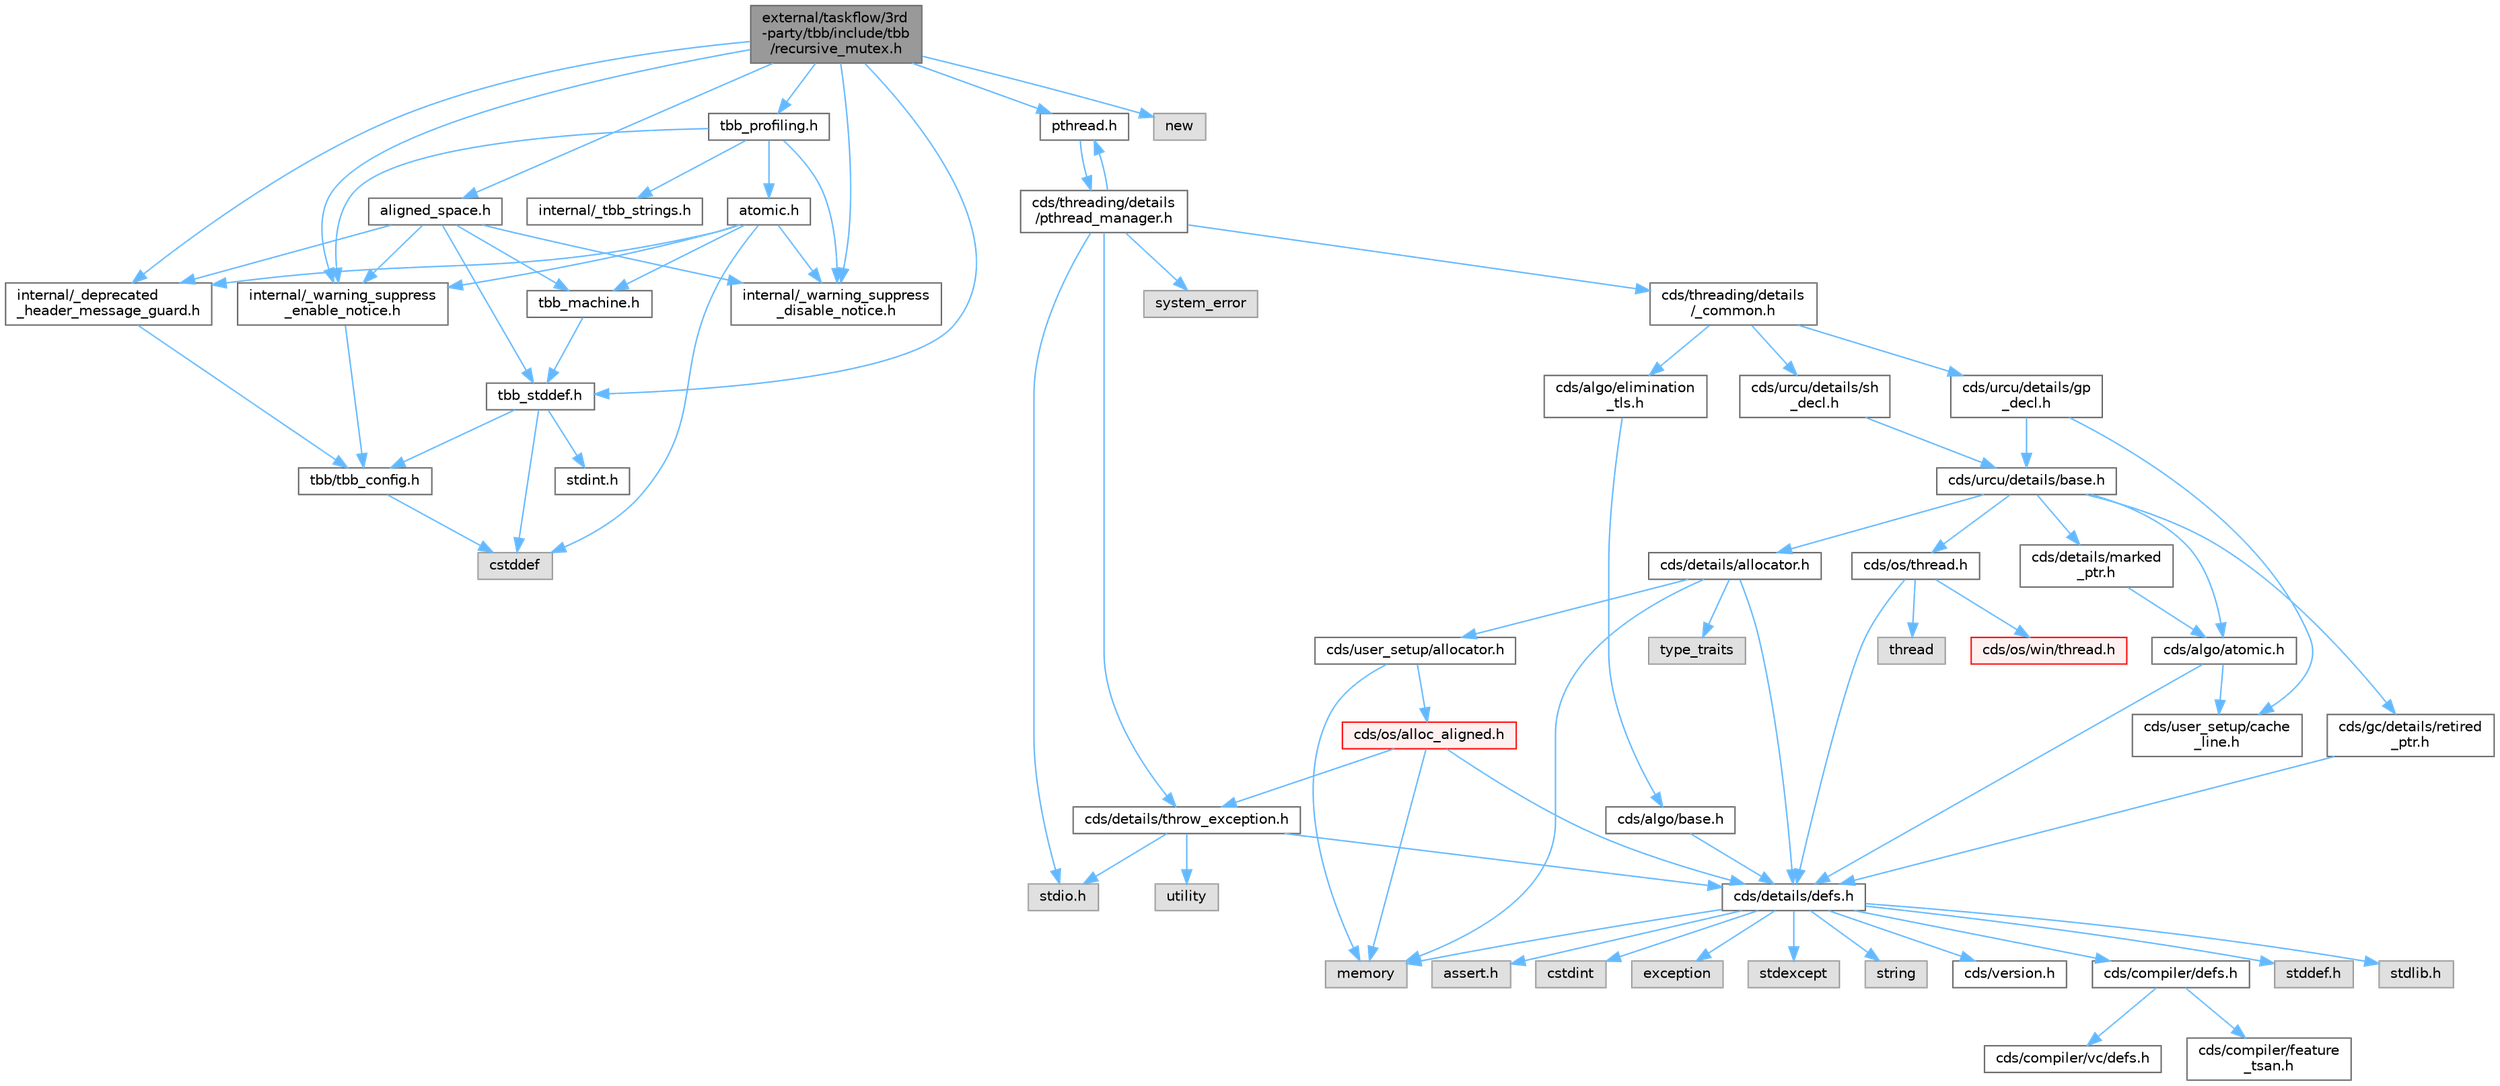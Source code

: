 digraph "external/taskflow/3rd-party/tbb/include/tbb/recursive_mutex.h"
{
 // LATEX_PDF_SIZE
  bgcolor="transparent";
  edge [fontname=Helvetica,fontsize=10,labelfontname=Helvetica,labelfontsize=10];
  node [fontname=Helvetica,fontsize=10,shape=box,height=0.2,width=0.4];
  Node1 [id="Node000001",label="external/taskflow/3rd\l-party/tbb/include/tbb\l/recursive_mutex.h",height=0.2,width=0.4,color="gray40", fillcolor="grey60", style="filled", fontcolor="black",tooltip=" "];
  Node1 -> Node2 [id="edge80_Node000001_Node000002",color="steelblue1",style="solid",tooltip=" "];
  Node2 [id="Node000002",label="internal/_deprecated\l_header_message_guard.h",height=0.2,width=0.4,color="grey40", fillcolor="white", style="filled",URL="$__deprecated__header__message__guard_8h.html",tooltip=" "];
  Node2 -> Node3 [id="edge81_Node000002_Node000003",color="steelblue1",style="solid",tooltip=" "];
  Node3 [id="Node000003",label="tbb/tbb_config.h",height=0.2,width=0.4,color="grey40", fillcolor="white", style="filled",URL="$tbb__config_8h.html",tooltip=" "];
  Node3 -> Node4 [id="edge82_Node000003_Node000004",color="steelblue1",style="solid",tooltip=" "];
  Node4 [id="Node000004",label="cstddef",height=0.2,width=0.4,color="grey60", fillcolor="#E0E0E0", style="filled",tooltip=" "];
  Node1 -> Node5 [id="edge83_Node000001_Node000005",color="steelblue1",style="solid",tooltip=" "];
  Node5 [id="Node000005",label="internal/_warning_suppress\l_enable_notice.h",height=0.2,width=0.4,color="grey40", fillcolor="white", style="filled",URL="$__warning__suppress__enable__notice_8h.html",tooltip=" "];
  Node5 -> Node3 [id="edge84_Node000005_Node000003",color="steelblue1",style="solid",tooltip=" "];
  Node1 -> Node6 [id="edge85_Node000001_Node000006",color="steelblue1",style="solid",tooltip=" "];
  Node6 [id="Node000006",label="pthread.h",height=0.2,width=0.4,color="grey40", fillcolor="white", style="filled",URL="$pthread_8h.html",tooltip=" "];
  Node6 -> Node7 [id="edge86_Node000006_Node000007",color="steelblue1",style="solid",tooltip=" "];
  Node7 [id="Node000007",label="cds/threading/details\l/pthread_manager.h",height=0.2,width=0.4,color="grey40", fillcolor="white", style="filled",URL="$pthread__manager_8h.html",tooltip=" "];
  Node7 -> Node8 [id="edge87_Node000007_Node000008",color="steelblue1",style="solid",tooltip=" "];
  Node8 [id="Node000008",label="system_error",height=0.2,width=0.4,color="grey60", fillcolor="#E0E0E0", style="filled",tooltip=" "];
  Node7 -> Node9 [id="edge88_Node000007_Node000009",color="steelblue1",style="solid",tooltip=" "];
  Node9 [id="Node000009",label="stdio.h",height=0.2,width=0.4,color="grey60", fillcolor="#E0E0E0", style="filled",tooltip=" "];
  Node7 -> Node6 [id="edge89_Node000007_Node000006",color="steelblue1",style="solid",tooltip=" "];
  Node7 -> Node10 [id="edge90_Node000007_Node000010",color="steelblue1",style="solid",tooltip=" "];
  Node10 [id="Node000010",label="cds/threading/details\l/_common.h",height=0.2,width=0.4,color="grey40", fillcolor="white", style="filled",URL="$__common_8h.html",tooltip=" "];
  Node10 -> Node11 [id="edge91_Node000010_Node000011",color="steelblue1",style="solid",tooltip=" "];
  Node11 [id="Node000011",label="cds/urcu/details/gp\l_decl.h",height=0.2,width=0.4,color="grey40", fillcolor="white", style="filled",URL="$gp__decl_8h.html",tooltip=" "];
  Node11 -> Node12 [id="edge92_Node000011_Node000012",color="steelblue1",style="solid",tooltip=" "];
  Node12 [id="Node000012",label="cds/urcu/details/base.h",height=0.2,width=0.4,color="grey40", fillcolor="white", style="filled",URL="$external_2libcds_2cds_2urcu_2details_2base_8h.html",tooltip=" "];
  Node12 -> Node13 [id="edge93_Node000012_Node000013",color="steelblue1",style="solid",tooltip=" "];
  Node13 [id="Node000013",label="cds/algo/atomic.h",height=0.2,width=0.4,color="grey40", fillcolor="white", style="filled",URL="$external_2libcds_2cds_2algo_2atomic_8h.html",tooltip=" "];
  Node13 -> Node14 [id="edge94_Node000013_Node000014",color="steelblue1",style="solid",tooltip=" "];
  Node14 [id="Node000014",label="cds/details/defs.h",height=0.2,width=0.4,color="grey40", fillcolor="white", style="filled",URL="$details_2defs_8h.html",tooltip=" "];
  Node14 -> Node15 [id="edge95_Node000014_Node000015",color="steelblue1",style="solid",tooltip=" "];
  Node15 [id="Node000015",label="stddef.h",height=0.2,width=0.4,color="grey60", fillcolor="#E0E0E0", style="filled",tooltip=" "];
  Node14 -> Node16 [id="edge96_Node000014_Node000016",color="steelblue1",style="solid",tooltip=" "];
  Node16 [id="Node000016",label="stdlib.h",height=0.2,width=0.4,color="grey60", fillcolor="#E0E0E0", style="filled",tooltip=" "];
  Node14 -> Node17 [id="edge97_Node000014_Node000017",color="steelblue1",style="solid",tooltip=" "];
  Node17 [id="Node000017",label="assert.h",height=0.2,width=0.4,color="grey60", fillcolor="#E0E0E0", style="filled",tooltip=" "];
  Node14 -> Node18 [id="edge98_Node000014_Node000018",color="steelblue1",style="solid",tooltip=" "];
  Node18 [id="Node000018",label="cstdint",height=0.2,width=0.4,color="grey60", fillcolor="#E0E0E0", style="filled",tooltip=" "];
  Node14 -> Node19 [id="edge99_Node000014_Node000019",color="steelblue1",style="solid",tooltip=" "];
  Node19 [id="Node000019",label="exception",height=0.2,width=0.4,color="grey60", fillcolor="#E0E0E0", style="filled",tooltip=" "];
  Node14 -> Node20 [id="edge100_Node000014_Node000020",color="steelblue1",style="solid",tooltip=" "];
  Node20 [id="Node000020",label="stdexcept",height=0.2,width=0.4,color="grey60", fillcolor="#E0E0E0", style="filled",tooltip=" "];
  Node14 -> Node21 [id="edge101_Node000014_Node000021",color="steelblue1",style="solid",tooltip=" "];
  Node21 [id="Node000021",label="string",height=0.2,width=0.4,color="grey60", fillcolor="#E0E0E0", style="filled",tooltip=" "];
  Node14 -> Node22 [id="edge102_Node000014_Node000022",color="steelblue1",style="solid",tooltip=" "];
  Node22 [id="Node000022",label="memory",height=0.2,width=0.4,color="grey60", fillcolor="#E0E0E0", style="filled",tooltip=" "];
  Node14 -> Node23 [id="edge103_Node000014_Node000023",color="steelblue1",style="solid",tooltip=" "];
  Node23 [id="Node000023",label="cds/version.h",height=0.2,width=0.4,color="grey40", fillcolor="white", style="filled",URL="$external_2libcds_2cds_2version_8h.html",tooltip=" "];
  Node14 -> Node24 [id="edge104_Node000014_Node000024",color="steelblue1",style="solid",tooltip=" "];
  Node24 [id="Node000024",label="cds/compiler/defs.h",height=0.2,width=0.4,color="grey40", fillcolor="white", style="filled",URL="$compiler_2defs_8h.html",tooltip=" "];
  Node24 -> Node25 [id="edge105_Node000024_Node000025",color="steelblue1",style="solid",tooltip=" "];
  Node25 [id="Node000025",label="cds/compiler/vc/defs.h",height=0.2,width=0.4,color="grey40", fillcolor="white", style="filled",URL="$compiler_2vc_2defs_8h.html",tooltip=" "];
  Node24 -> Node26 [id="edge106_Node000024_Node000026",color="steelblue1",style="solid",tooltip=" "];
  Node26 [id="Node000026",label="cds/compiler/feature\l_tsan.h",height=0.2,width=0.4,color="grey40", fillcolor="white", style="filled",URL="$feature__tsan_8h.html",tooltip=" "];
  Node13 -> Node27 [id="edge107_Node000013_Node000027",color="steelblue1",style="solid",tooltip=" "];
  Node27 [id="Node000027",label="cds/user_setup/cache\l_line.h",height=0.2,width=0.4,color="grey40", fillcolor="white", style="filled",URL="$cache__line_8h.html",tooltip="Cache-line size definition"];
  Node12 -> Node28 [id="edge108_Node000012_Node000028",color="steelblue1",style="solid",tooltip=" "];
  Node28 [id="Node000028",label="cds/gc/details/retired\l_ptr.h",height=0.2,width=0.4,color="grey40", fillcolor="white", style="filled",URL="$retired__ptr_8h.html",tooltip=" "];
  Node28 -> Node14 [id="edge109_Node000028_Node000014",color="steelblue1",style="solid",tooltip=" "];
  Node12 -> Node29 [id="edge110_Node000012_Node000029",color="steelblue1",style="solid",tooltip=" "];
  Node29 [id="Node000029",label="cds/details/allocator.h",height=0.2,width=0.4,color="grey40", fillcolor="white", style="filled",URL="$external_2libcds_2cds_2details_2allocator_8h.html",tooltip=" "];
  Node29 -> Node30 [id="edge111_Node000029_Node000030",color="steelblue1",style="solid",tooltip=" "];
  Node30 [id="Node000030",label="type_traits",height=0.2,width=0.4,color="grey60", fillcolor="#E0E0E0", style="filled",tooltip=" "];
  Node29 -> Node22 [id="edge112_Node000029_Node000022",color="steelblue1",style="solid",tooltip=" "];
  Node29 -> Node14 [id="edge113_Node000029_Node000014",color="steelblue1",style="solid",tooltip=" "];
  Node29 -> Node31 [id="edge114_Node000029_Node000031",color="steelblue1",style="solid",tooltip=" "];
  Node31 [id="Node000031",label="cds/user_setup/allocator.h",height=0.2,width=0.4,color="grey40", fillcolor="white", style="filled",URL="$external_2libcds_2cds_2user__setup_2allocator_8h.html",tooltip="Default implementation of allocator classes."];
  Node31 -> Node22 [id="edge115_Node000031_Node000022",color="steelblue1",style="solid",tooltip=" "];
  Node31 -> Node32 [id="edge116_Node000031_Node000032",color="steelblue1",style="solid",tooltip=" "];
  Node32 [id="Node000032",label="cds/os/alloc_aligned.h",height=0.2,width=0.4,color="red", fillcolor="#FFF0F0", style="filled",URL="$alloc__aligned_8h.html",tooltip=" "];
  Node32 -> Node14 [id="edge117_Node000032_Node000014",color="steelblue1",style="solid",tooltip=" "];
  Node32 -> Node22 [id="edge118_Node000032_Node000022",color="steelblue1",style="solid",tooltip=" "];
  Node32 -> Node44 [id="edge119_Node000032_Node000044",color="steelblue1",style="solid",tooltip=" "];
  Node44 [id="Node000044",label="cds/details/throw_exception.h",height=0.2,width=0.4,color="grey40", fillcolor="white", style="filled",URL="$throw__exception_8h.html",tooltip=" "];
  Node44 -> Node14 [id="edge120_Node000044_Node000014",color="steelblue1",style="solid",tooltip=" "];
  Node44 -> Node9 [id="edge121_Node000044_Node000009",color="steelblue1",style="solid",tooltip=" "];
  Node44 -> Node45 [id="edge122_Node000044_Node000045",color="steelblue1",style="solid",tooltip=" "];
  Node45 [id="Node000045",label="utility",height=0.2,width=0.4,color="grey60", fillcolor="#E0E0E0", style="filled",tooltip=" "];
  Node12 -> Node46 [id="edge123_Node000012_Node000046",color="steelblue1",style="solid",tooltip=" "];
  Node46 [id="Node000046",label="cds/os/thread.h",height=0.2,width=0.4,color="grey40", fillcolor="white", style="filled",URL="$cds_2os_2thread_8h.html",tooltip=" "];
  Node46 -> Node41 [id="edge124_Node000046_Node000041",color="steelblue1",style="solid",tooltip=" "];
  Node41 [id="Node000041",label="thread",height=0.2,width=0.4,color="grey60", fillcolor="#E0E0E0", style="filled",tooltip=" "];
  Node46 -> Node14 [id="edge125_Node000046_Node000014",color="steelblue1",style="solid",tooltip=" "];
  Node46 -> Node47 [id="edge126_Node000046_Node000047",color="steelblue1",style="solid",tooltip=" "];
  Node47 [id="Node000047",label="cds/os/win/thread.h",height=0.2,width=0.4,color="red", fillcolor="#FFF0F0", style="filled",URL="$cds_2os_2win_2thread_8h.html",tooltip=" "];
  Node12 -> Node49 [id="edge127_Node000012_Node000049",color="steelblue1",style="solid",tooltip=" "];
  Node49 [id="Node000049",label="cds/details/marked\l_ptr.h",height=0.2,width=0.4,color="grey40", fillcolor="white", style="filled",URL="$marked__ptr_8h.html",tooltip=" "];
  Node49 -> Node13 [id="edge128_Node000049_Node000013",color="steelblue1",style="solid",tooltip=" "];
  Node11 -> Node27 [id="edge129_Node000011_Node000027",color="steelblue1",style="solid",tooltip=" "];
  Node10 -> Node50 [id="edge130_Node000010_Node000050",color="steelblue1",style="solid",tooltip=" "];
  Node50 [id="Node000050",label="cds/urcu/details/sh\l_decl.h",height=0.2,width=0.4,color="grey40", fillcolor="white", style="filled",URL="$sh__decl_8h.html",tooltip=" "];
  Node50 -> Node12 [id="edge131_Node000050_Node000012",color="steelblue1",style="solid",tooltip=" "];
  Node10 -> Node51 [id="edge132_Node000010_Node000051",color="steelblue1",style="solid",tooltip=" "];
  Node51 [id="Node000051",label="cds/algo/elimination\l_tls.h",height=0.2,width=0.4,color="grey40", fillcolor="white", style="filled",URL="$elimination__tls_8h.html",tooltip=" "];
  Node51 -> Node52 [id="edge133_Node000051_Node000052",color="steelblue1",style="solid",tooltip=" "];
  Node52 [id="Node000052",label="cds/algo/base.h",height=0.2,width=0.4,color="grey40", fillcolor="white", style="filled",URL="$external_2libcds_2cds_2algo_2base_8h.html",tooltip=" "];
  Node52 -> Node14 [id="edge134_Node000052_Node000014",color="steelblue1",style="solid",tooltip=" "];
  Node7 -> Node44 [id="edge135_Node000007_Node000044",color="steelblue1",style="solid",tooltip=" "];
  Node1 -> Node53 [id="edge136_Node000001_Node000053",color="steelblue1",style="solid",tooltip=" "];
  Node53 [id="Node000053",label="new",height=0.2,width=0.4,color="grey60", fillcolor="#E0E0E0", style="filled",tooltip=" "];
  Node1 -> Node54 [id="edge137_Node000001_Node000054",color="steelblue1",style="solid",tooltip=" "];
  Node54 [id="Node000054",label="aligned_space.h",height=0.2,width=0.4,color="grey40", fillcolor="white", style="filled",URL="$aligned__space_8h.html",tooltip=" "];
  Node54 -> Node2 [id="edge138_Node000054_Node000002",color="steelblue1",style="solid",tooltip=" "];
  Node54 -> Node5 [id="edge139_Node000054_Node000005",color="steelblue1",style="solid",tooltip=" "];
  Node54 -> Node55 [id="edge140_Node000054_Node000055",color="steelblue1",style="solid",tooltip=" "];
  Node55 [id="Node000055",label="tbb_stddef.h",height=0.2,width=0.4,color="grey40", fillcolor="white", style="filled",URL="$tbb__stddef_8h.html",tooltip=" "];
  Node55 -> Node3 [id="edge141_Node000055_Node000003",color="steelblue1",style="solid",tooltip=" "];
  Node55 -> Node4 [id="edge142_Node000055_Node000004",color="steelblue1",style="solid",tooltip=" "];
  Node55 -> Node56 [id="edge143_Node000055_Node000056",color="steelblue1",style="solid",tooltip=" "];
  Node56 [id="Node000056",label="stdint.h",height=0.2,width=0.4,color="grey40", fillcolor="white", style="filled",URL="$stdint_8h.html",tooltip=" "];
  Node54 -> Node57 [id="edge144_Node000054_Node000057",color="steelblue1",style="solid",tooltip=" "];
  Node57 [id="Node000057",label="tbb_machine.h",height=0.2,width=0.4,color="grey40", fillcolor="white", style="filled",URL="$tbb__machine_8h.html",tooltip=" "];
  Node57 -> Node55 [id="edge145_Node000057_Node000055",color="steelblue1",style="solid",tooltip=" "];
  Node54 -> Node58 [id="edge146_Node000054_Node000058",color="steelblue1",style="solid",tooltip=" "];
  Node58 [id="Node000058",label="internal/_warning_suppress\l_disable_notice.h",height=0.2,width=0.4,color="grey40", fillcolor="white", style="filled",URL="$__warning__suppress__disable__notice_8h.html",tooltip=" "];
  Node1 -> Node55 [id="edge147_Node000001_Node000055",color="steelblue1",style="solid",tooltip=" "];
  Node1 -> Node59 [id="edge148_Node000001_Node000059",color="steelblue1",style="solid",tooltip=" "];
  Node59 [id="Node000059",label="tbb_profiling.h",height=0.2,width=0.4,color="grey40", fillcolor="white", style="filled",URL="$tbb__profiling_8h.html",tooltip=" "];
  Node59 -> Node5 [id="edge149_Node000059_Node000005",color="steelblue1",style="solid",tooltip=" "];
  Node59 -> Node60 [id="edge150_Node000059_Node000060",color="steelblue1",style="solid",tooltip=" "];
  Node60 [id="Node000060",label="internal/_tbb_strings.h",height=0.2,width=0.4,color="grey40", fillcolor="white", style="filled",URL="$__tbb__strings_8h.html",tooltip=" "];
  Node59 -> Node61 [id="edge151_Node000059_Node000061",color="steelblue1",style="solid",tooltip=" "];
  Node61 [id="Node000061",label="atomic.h",height=0.2,width=0.4,color="grey40", fillcolor="white", style="filled",URL="$external_2taskflow_23rd-party_2tbb_2include_2tbb_2atomic_8h.html",tooltip=" "];
  Node61 -> Node2 [id="edge152_Node000061_Node000002",color="steelblue1",style="solid",tooltip=" "];
  Node61 -> Node5 [id="edge153_Node000061_Node000005",color="steelblue1",style="solid",tooltip=" "];
  Node61 -> Node4 [id="edge154_Node000061_Node000004",color="steelblue1",style="solid",tooltip=" "];
  Node61 -> Node57 [id="edge155_Node000061_Node000057",color="steelblue1",style="solid",tooltip=" "];
  Node61 -> Node58 [id="edge156_Node000061_Node000058",color="steelblue1",style="solid",tooltip=" "];
  Node59 -> Node58 [id="edge157_Node000059_Node000058",color="steelblue1",style="solid",tooltip=" "];
  Node1 -> Node58 [id="edge158_Node000001_Node000058",color="steelblue1",style="solid",tooltip=" "];
}
